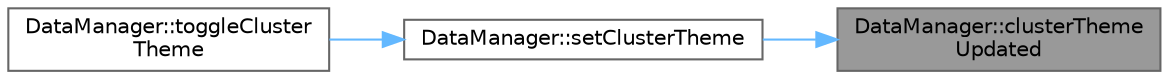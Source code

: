digraph "DataManager::clusterThemeUpdated"
{
 // LATEX_PDF_SIZE
  bgcolor="transparent";
  edge [fontname=Helvetica,fontsize=10,labelfontname=Helvetica,labelfontsize=10];
  node [fontname=Helvetica,fontsize=10,shape=box,height=0.2,width=0.4];
  rankdir="RL";
  Node1 [id="Node000001",label="DataManager::clusterTheme\lUpdated",height=0.2,width=0.4,color="gray40", fillcolor="grey60", style="filled", fontcolor="black",tooltip=" "];
  Node1 -> Node2 [id="edge1_Node000001_Node000002",dir="back",color="steelblue1",style="solid",tooltip=" "];
  Node2 [id="Node000002",label="DataManager::setClusterTheme",height=0.2,width=0.4,color="grey40", fillcolor="white", style="filled",URL="$classDataManager.html#a374e1bebab27e4230bc39c008b9d3c7d",tooltip=" "];
  Node2 -> Node3 [id="edge2_Node000002_Node000003",dir="back",color="steelblue1",style="solid",tooltip=" "];
  Node3 [id="Node000003",label="DataManager::toggleCluster\lTheme",height=0.2,width=0.4,color="grey40", fillcolor="white", style="filled",URL="$classDataManager.html#a8ba9ea7dd957fadef8c562f0865ff55e",tooltip=" "];
}
